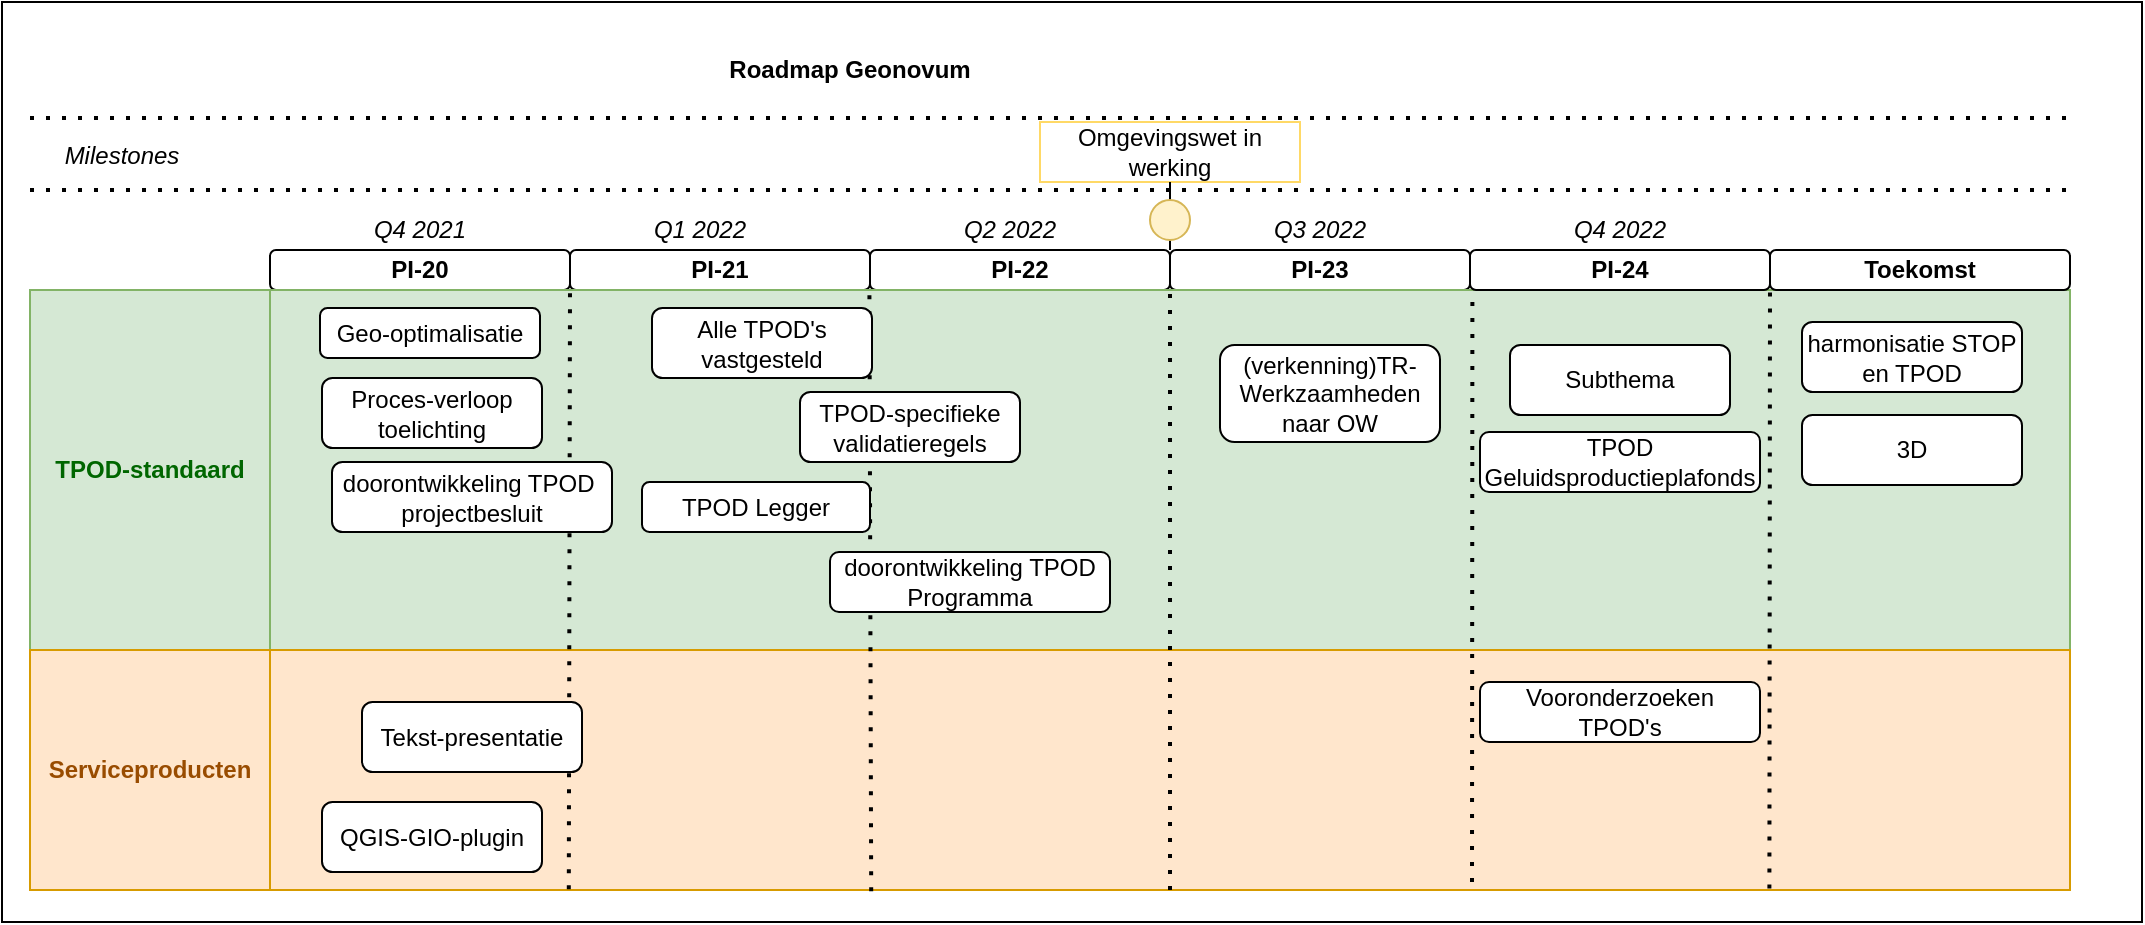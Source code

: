 <mxfile version="15.3.1" type="google"><diagram id="a5cuM_SE6luJYdRmD3Ul" name="Roadmap"><mxGraphModel dx="1278" dy="1675" grid="1" gridSize="10" guides="1" tooltips="1" connect="1" arrows="1" fold="1" page="1" pageScale="1" pageWidth="850" pageHeight="1100" math="0" shadow="0"><root><mxCell id="0"/><mxCell id="1" parent="0"/><mxCell id="mDXH3mblArNhfju7VSaZ-36" value="" style="rounded=0;whiteSpace=wrap;html=1;" parent="1" vertex="1"><mxGeometry x="100" y="-690" width="1070" height="460" as="geometry"/></mxCell><mxCell id="mDXH3mblArNhfju7VSaZ-2" value="&lt;b&gt;PI-20&lt;/b&gt;" style="rounded=1;whiteSpace=wrap;html=1;" parent="1" vertex="1"><mxGeometry x="234" y="-566" width="150" height="20" as="geometry"/></mxCell><mxCell id="mDXH3mblArNhfju7VSaZ-3" value="&lt;b&gt;PI-21&lt;/b&gt;" style="rounded=1;whiteSpace=wrap;html=1;" parent="1" vertex="1"><mxGeometry x="384" y="-566" width="150" height="20" as="geometry"/></mxCell><mxCell id="mDXH3mblArNhfju7VSaZ-4" value="&lt;b&gt;PI-22&lt;/b&gt;" style="rounded=1;whiteSpace=wrap;html=1;" parent="1" vertex="1"><mxGeometry x="534" y="-566" width="150" height="20" as="geometry"/></mxCell><mxCell id="mDXH3mblArNhfju7VSaZ-5" value="&lt;b&gt;PI-23&lt;/b&gt;" style="rounded=1;whiteSpace=wrap;html=1;" parent="1" vertex="1"><mxGeometry x="684" y="-566" width="150" height="20" as="geometry"/></mxCell><mxCell id="mDXH3mblArNhfju7VSaZ-7" value="" style="rounded=0;whiteSpace=wrap;html=1;fillColor=#d5e8d4;strokeColor=#82b366;" parent="1" vertex="1"><mxGeometry x="234" y="-546" width="900" height="180" as="geometry"/></mxCell><mxCell id="mDXH3mblArNhfju7VSaZ-8" value="&lt;b&gt;&lt;font color=&quot;#006600&quot;&gt;TPOD-standaard&lt;/font&gt;&lt;/b&gt;" style="rounded=0;whiteSpace=wrap;html=1;fillColor=#d5e8d4;strokeColor=#82b366;" parent="1" vertex="1"><mxGeometry x="114" y="-546" width="120" height="180" as="geometry"/></mxCell><mxCell id="mDXH3mblArNhfju7VSaZ-9" value="&lt;b&gt;&lt;font color=&quot;#994c00&quot;&gt;Serviceproducten&lt;/font&gt;&lt;/b&gt;" style="rounded=0;whiteSpace=wrap;html=1;fillColor=#ffe6cc;strokeColor=#d79b00;" parent="1" vertex="1"><mxGeometry x="114" y="-366" width="120" height="120" as="geometry"/></mxCell><mxCell id="mDXH3mblArNhfju7VSaZ-10" value="" style="rounded=0;whiteSpace=wrap;html=1;fillColor=#ffe6cc;strokeColor=#d79b00;" parent="1" vertex="1"><mxGeometry x="234" y="-366" width="900" height="120" as="geometry"/></mxCell><mxCell id="mDXH3mblArNhfju7VSaZ-12" value="Q4 2021" style="text;html=1;strokeColor=none;fillColor=none;align=center;verticalAlign=middle;whiteSpace=wrap;rounded=0;fontStyle=2" parent="1" vertex="1"><mxGeometry x="259" y="-586" width="100" height="20" as="geometry"/></mxCell><mxCell id="mDXH3mblArNhfju7VSaZ-13" value="Q1 2022" style="text;html=1;strokeColor=none;fillColor=none;align=center;verticalAlign=middle;whiteSpace=wrap;rounded=0;fontStyle=2" parent="1" vertex="1"><mxGeometry x="399" y="-586" width="100" height="20" as="geometry"/></mxCell><mxCell id="mDXH3mblArNhfju7VSaZ-14" value="Q2 2022" style="text;html=1;strokeColor=none;fillColor=none;align=center;verticalAlign=middle;whiteSpace=wrap;rounded=0;fontStyle=2" parent="1" vertex="1"><mxGeometry x="554" y="-586" width="100" height="20" as="geometry"/></mxCell><mxCell id="mDXH3mblArNhfju7VSaZ-16" value="Omgevingswet in werking" style="text;html=1;align=center;verticalAlign=middle;whiteSpace=wrap;rounded=0;fillColor=#ffffff;strokeColor=#FFD966;" parent="1" vertex="1"><mxGeometry x="619" y="-630" width="130" height="30" as="geometry"/></mxCell><mxCell id="mDXH3mblArNhfju7VSaZ-18" value="" style="endArrow=none;html=1;exitX=0;exitY=0;exitDx=0;exitDy=0;entryX=0.5;entryY=1;entryDx=0;entryDy=0;" parent="1" source="mDXH3mblArNhfju7VSaZ-5" target="mDXH3mblArNhfju7VSaZ-16" edge="1"><mxGeometry width="50" height="50" relative="1" as="geometry"><mxPoint x="784" y="-606" as="sourcePoint"/><mxPoint x="834" y="-656" as="targetPoint"/></mxGeometry></mxCell><mxCell id="mDXH3mblArNhfju7VSaZ-15" value="" style="ellipse;whiteSpace=wrap;html=1;aspect=fixed;fillColor=#fff2cc;strokeColor=#d6b656;" parent="1" vertex="1"><mxGeometry x="674" y="-591" width="20" height="20" as="geometry"/></mxCell><mxCell id="mDXH3mblArNhfju7VSaZ-19" value="Q3 2022" style="text;html=1;strokeColor=none;fillColor=none;align=center;verticalAlign=middle;whiteSpace=wrap;rounded=0;fontStyle=2" parent="1" vertex="1"><mxGeometry x="709" y="-586" width="100" height="20" as="geometry"/></mxCell><mxCell id="mDXH3mblArNhfju7VSaZ-20" value="&lt;span&gt;Milestones&lt;/span&gt;" style="text;html=1;strokeColor=none;fillColor=none;align=center;verticalAlign=middle;whiteSpace=wrap;rounded=0;fontStyle=2" parent="1" vertex="1"><mxGeometry x="125" y="-623" width="70" height="20" as="geometry"/></mxCell><mxCell id="mDXH3mblArNhfju7VSaZ-21" value="(verkenning)TR-Werkzaamheden naar OW" style="rounded=1;whiteSpace=wrap;html=1;" parent="1" vertex="1"><mxGeometry x="709" y="-518.5" width="110" height="48.5" as="geometry"/></mxCell><mxCell id="mDXH3mblArNhfju7VSaZ-22" value="PI-24" style="rounded=1;whiteSpace=wrap;html=1;fontStyle=1" parent="1" vertex="1"><mxGeometry x="834" y="-566" width="150" height="20" as="geometry"/></mxCell><mxCell id="mDXH3mblArNhfju7VSaZ-23" value="Subthema" style="rounded=1;whiteSpace=wrap;html=1;" parent="1" vertex="1"><mxGeometry x="854" y="-518.5" width="110" height="35" as="geometry"/></mxCell><mxCell id="mDXH3mblArNhfju7VSaZ-24" value="" style="endArrow=none;dashed=1;html=1;dashPattern=1 3;strokeWidth=2;entryX=1;entryY=1;entryDx=0;entryDy=0;exitX=0.166;exitY=0.997;exitDx=0;exitDy=0;exitPerimeter=0;" parent="1" source="mDXH3mblArNhfju7VSaZ-10" target="mDXH3mblArNhfju7VSaZ-2" edge="1"><mxGeometry width="50" height="50" relative="1" as="geometry"><mxPoint x="385" y="-366" as="sourcePoint"/><mxPoint x="484" y="-686" as="targetPoint"/></mxGeometry></mxCell><mxCell id="mDXH3mblArNhfju7VSaZ-25" value="" style="endArrow=none;dashed=1;html=1;dashPattern=1 3;strokeWidth=2;entryX=0.333;entryY=-0.014;entryDx=0;entryDy=0;entryPerimeter=0;startArrow=none;exitX=0.334;exitY=1.005;exitDx=0;exitDy=0;exitPerimeter=0;" parent="1" source="mDXH3mblArNhfju7VSaZ-10" target="mDXH3mblArNhfju7VSaZ-7" edge="1"><mxGeometry width="50" height="50" relative="1" as="geometry"><mxPoint x="534" y="-250" as="sourcePoint"/><mxPoint x="394.75" y="-534.38" as="targetPoint"/></mxGeometry></mxCell><mxCell id="mDXH3mblArNhfju7VSaZ-26" value="" style="endArrow=none;dashed=1;html=1;dashPattern=1 3;strokeWidth=2;entryX=0.5;entryY=0;entryDx=0;entryDy=0;exitX=0.5;exitY=1;exitDx=0;exitDy=0;" parent="1" source="mDXH3mblArNhfju7VSaZ-10" target="mDXH3mblArNhfju7VSaZ-7" edge="1"><mxGeometry width="50" height="50" relative="1" as="geometry"><mxPoint x="685" y="-310" as="sourcePoint"/><mxPoint x="544" y="-537.8" as="targetPoint"/></mxGeometry></mxCell><mxCell id="mDXH3mblArNhfju7VSaZ-27" value="" style="endArrow=none;dashed=1;html=1;dashPattern=1 3;strokeWidth=2;entryX=0.668;entryY=0.002;entryDx=0;entryDy=0;entryPerimeter=0;" parent="1" target="mDXH3mblArNhfju7VSaZ-7" edge="1"><mxGeometry width="50" height="50" relative="1" as="geometry"><mxPoint x="835" y="-250" as="sourcePoint"/><mxPoint x="694.75" y="-535.73" as="targetPoint"/></mxGeometry></mxCell><mxCell id="mDXH3mblArNhfju7VSaZ-28" value="Tekst-presentatie" style="rounded=1;whiteSpace=wrap;html=1;" parent="1" vertex="1"><mxGeometry x="280" y="-340" width="110" height="35" as="geometry"/></mxCell><mxCell id="mDXH3mblArNhfju7VSaZ-29" value="Proces-verloop toelichting" style="rounded=1;whiteSpace=wrap;html=1;" parent="1" vertex="1"><mxGeometry x="260" y="-502" width="110" height="35" as="geometry"/></mxCell><mxCell id="mDXH3mblArNhfju7VSaZ-30" value="Alle TPOD's vastgesteld" style="rounded=1;whiteSpace=wrap;html=1;" parent="1" vertex="1"><mxGeometry x="425" y="-537" width="110" height="35" as="geometry"/></mxCell><mxCell id="mDXH3mblArNhfju7VSaZ-31" value="" style="endArrow=none;dashed=1;html=1;dashPattern=1 3;strokeWidth=2;" parent="1" edge="1"><mxGeometry width="50" height="50" relative="1" as="geometry"><mxPoint x="114" y="-596" as="sourcePoint"/><mxPoint x="1134" y="-596" as="targetPoint"/></mxGeometry></mxCell><mxCell id="mDXH3mblArNhfju7VSaZ-32" value="" style="endArrow=none;dashed=1;html=1;dashPattern=1 3;strokeWidth=2;" parent="1" edge="1"><mxGeometry width="50" height="50" relative="1" as="geometry"><mxPoint x="114" y="-632" as="sourcePoint"/><mxPoint x="1134" y="-632" as="targetPoint"/></mxGeometry></mxCell><mxCell id="mDXH3mblArNhfju7VSaZ-33" value="QGIS-GIO-plugin" style="rounded=1;whiteSpace=wrap;html=1;" parent="1" vertex="1"><mxGeometry x="260" y="-290" width="110" height="35" as="geometry"/></mxCell><mxCell id="mDXH3mblArNhfju7VSaZ-34" value="Q4 2022" style="text;html=1;strokeColor=none;fillColor=none;align=center;verticalAlign=middle;whiteSpace=wrap;rounded=0;fontStyle=2" parent="1" vertex="1"><mxGeometry x="859" y="-586" width="100" height="20" as="geometry"/></mxCell><mxCell id="mDXH3mblArNhfju7VSaZ-35" value="&lt;b&gt;Roadmap Geonovum&lt;/b&gt;" style="text;html=1;strokeColor=none;fillColor=none;align=center;verticalAlign=middle;whiteSpace=wrap;rounded=0;" parent="1" vertex="1"><mxGeometry x="414" y="-666" width="220" height="20" as="geometry"/></mxCell><mxCell id="3LIvjf3KlyRJLPcTuyye-1" value="Geo-optimalisatie" style="rounded=1;whiteSpace=wrap;html=1;" parent="1" vertex="1"><mxGeometry x="259" y="-537" width="110" height="25" as="geometry"/></mxCell><mxCell id="3LIvjf3KlyRJLPcTuyye-2" value="doorontwikkeling TPOD&amp;nbsp; projectbesluit" style="rounded=1;whiteSpace=wrap;html=1;" parent="1" vertex="1"><mxGeometry x="265" y="-460" width="140" height="35" as="geometry"/></mxCell><mxCell id="3LIvjf3KlyRJLPcTuyye-3" value="Toekomst" style="rounded=1;whiteSpace=wrap;html=1;fontStyle=1" parent="1" vertex="1"><mxGeometry x="984" y="-566" width="150" height="20" as="geometry"/></mxCell><mxCell id="3LIvjf3KlyRJLPcTuyye-4" value="" style="endArrow=none;dashed=1;html=1;dashPattern=1 3;strokeWidth=2;entryX=0;entryY=1;entryDx=0;entryDy=0;exitX=0.833;exitY=0.994;exitDx=0;exitDy=0;exitPerimeter=0;" parent="1" source="mDXH3mblArNhfju7VSaZ-10" target="3LIvjf3KlyRJLPcTuyye-3" edge="1"><mxGeometry width="50" height="50" relative="1" as="geometry"><mxPoint x="845" y="-180" as="sourcePoint"/><mxPoint x="845.2" y="-535.64" as="targetPoint"/></mxGeometry></mxCell><mxCell id="3LIvjf3KlyRJLPcTuyye-5" value="3D" style="rounded=1;whiteSpace=wrap;html=1;" parent="1" vertex="1"><mxGeometry x="1000" y="-483.5" width="110" height="35" as="geometry"/></mxCell><mxCell id="3LIvjf3KlyRJLPcTuyye-6" value="harmonisatie STOP en TPOD" style="rounded=1;whiteSpace=wrap;html=1;" parent="1" vertex="1"><mxGeometry x="1000" y="-530" width="110" height="35" as="geometry"/></mxCell><mxCell id="3LIvjf3KlyRJLPcTuyye-7" value="TPOD Legger" style="rounded=1;whiteSpace=wrap;html=1;" parent="1" vertex="1"><mxGeometry x="420" y="-450" width="114" height="25" as="geometry"/></mxCell><mxCell id="3LIvjf3KlyRJLPcTuyye-8" style="edgeStyle=orthogonalEdgeStyle;rounded=0;orthogonalLoop=1;jettySize=auto;html=1;exitX=0.5;exitY=1;exitDx=0;exitDy=0;" parent="1" source="3LIvjf3KlyRJLPcTuyye-7" target="3LIvjf3KlyRJLPcTuyye-7" edge="1"><mxGeometry relative="1" as="geometry"/></mxCell><mxCell id="3LIvjf3KlyRJLPcTuyye-9" value="doorontwikkeling TPOD Programma" style="rounded=1;whiteSpace=wrap;html=1;" parent="1" vertex="1"><mxGeometry x="514" y="-415" width="140" height="30" as="geometry"/></mxCell><mxCell id="3LIvjf3KlyRJLPcTuyye-10" value="TPOD Geluidsproductieplafonds" style="rounded=1;whiteSpace=wrap;html=1;" parent="1" vertex="1"><mxGeometry x="839" y="-475" width="140" height="30" as="geometry"/></mxCell><mxCell id="mDXH3mblArNhfju7VSaZ-11" value="TPOD-specifieke validatieregels" style="rounded=1;whiteSpace=wrap;html=1;" parent="1" vertex="1"><mxGeometry x="499" y="-495" width="110" height="35" as="geometry"/></mxCell><mxCell id="vmkg4UHucz_09g9x3OaX-1" value="Vooronderzoeken TPOD's" style="rounded=1;whiteSpace=wrap;html=1;" parent="1" vertex="1"><mxGeometry x="839" y="-350" width="140" height="30" as="geometry"/></mxCell></root></mxGraphModel></diagram></mxfile>